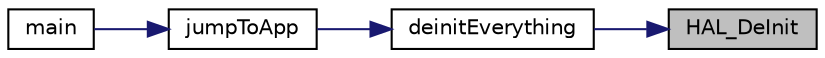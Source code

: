 digraph "HAL_DeInit"
{
 // LATEX_PDF_SIZE
  edge [fontname="Helvetica",fontsize="10",labelfontname="Helvetica",labelfontsize="10"];
  node [fontname="Helvetica",fontsize="10",shape=record];
  rankdir="RL";
  Node1 [label="HAL_DeInit",height=0.2,width=0.4,color="black", fillcolor="grey75", style="filled", fontcolor="black",tooltip="This function de-Initializes common part of the HAL and stops the systick. This function is optional."];
  Node1 -> Node2 [dir="back",color="midnightblue",fontsize="10",style="solid",fontname="Helvetica"];
  Node2 [label="deinitEverything",height=0.2,width=0.4,color="black", fillcolor="white", style="filled",URL="$bootloader_main_8c.html#abc0f16be0d136ae4392a954edb12cbe0",tooltip=" "];
  Node2 -> Node3 [dir="back",color="midnightblue",fontsize="10",style="solid",fontname="Helvetica"];
  Node3 [label="jumpToApp",height=0.2,width=0.4,color="black", fillcolor="white", style="filled",URL="$bootloader_main_8h.html#a1ac0dd897f22b1f895670c8b55a3338c",tooltip=" "];
  Node3 -> Node4 [dir="back",color="midnightblue",fontsize="10",style="solid",fontname="Helvetica"];
  Node4 [label="main",height=0.2,width=0.4,color="black", fillcolor="white", style="filled",URL="$main_8c.html#a840291bc02cba5474a4cb46a9b9566fe",tooltip="The application entry point."];
}
